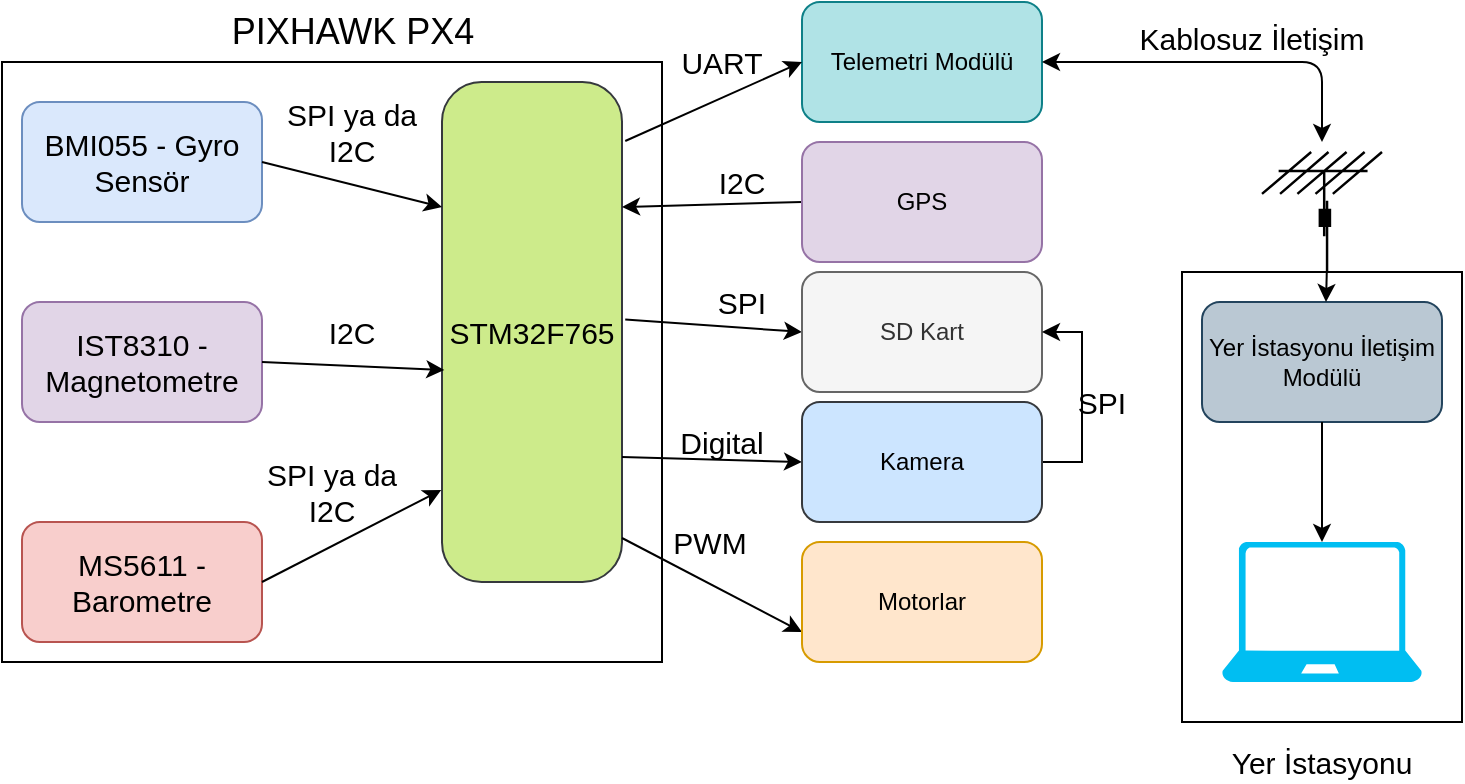 <mxfile version="14.5.10" type="github">
  <diagram id="tKVIa3FBMVcT6cY5Scj_" name="Page-1">
    <mxGraphModel dx="998" dy="548" grid="1" gridSize="10" guides="1" tooltips="1" connect="1" arrows="1" fold="1" page="1" pageScale="1" pageWidth="827" pageHeight="1169" math="0" shadow="0">
      <root>
        <mxCell id="0" />
        <mxCell id="1" parent="0" />
        <mxCell id="ENwuv9KXUSa9GBN87nCl-1" value="&lt;font style=&quot;font-size: 15px&quot;&gt;STM32F765&lt;/font&gt;" style="rounded=1;whiteSpace=wrap;html=1;fillColor=#cdeb8b;strokeColor=#36393d;arcSize=22;" parent="1" vertex="1">
          <mxGeometry x="240" y="100" width="90" height="250" as="geometry" />
        </mxCell>
        <mxCell id="9tuDKPlhs7YXbbd0itj1-3" value="Telemetri Modülü" style="rounded=1;whiteSpace=wrap;html=1;fillColor=#b0e3e6;strokeColor=#0e8088;" parent="1" vertex="1">
          <mxGeometry x="420" y="60" width="120" height="60" as="geometry" />
        </mxCell>
        <mxCell id="9tuDKPlhs7YXbbd0itj1-8" value="" style="endArrow=classic;html=1;entryX=0;entryY=0.75;entryDx=0;entryDy=0;exitX=1;exitY=0.912;exitDx=0;exitDy=0;exitPerimeter=0;" parent="1" source="ENwuv9KXUSa9GBN87nCl-1" target="UWXWHsnN_4Nre7ef4Hc5-14" edge="1">
          <mxGeometry width="50" height="50" relative="1" as="geometry">
            <mxPoint x="380" y="380" as="sourcePoint" />
            <mxPoint x="460" y="110" as="targetPoint" />
            <Array as="points" />
          </mxGeometry>
        </mxCell>
        <mxCell id="9tuDKPlhs7YXbbd0itj1-10" value="" style="endArrow=classic;html=1;entryX=0;entryY=0.5;entryDx=0;entryDy=0;exitX=1.018;exitY=0.475;exitDx=0;exitDy=0;exitPerimeter=0;" parent="1" source="ENwuv9KXUSa9GBN87nCl-1" target="UWXWHsnN_4Nre7ef4Hc5-16" edge="1">
          <mxGeometry width="50" height="50" relative="1" as="geometry">
            <mxPoint x="590" y="320" as="sourcePoint" />
            <mxPoint x="710" y="440" as="targetPoint" />
          </mxGeometry>
        </mxCell>
        <mxCell id="016LvDlobwKWfPH8vDzo-3" value="&lt;font style=&quot;font-size: 15px&quot;&gt;I2C&lt;/font&gt;" style="text;html=1;strokeColor=none;fillColor=none;align=center;verticalAlign=middle;whiteSpace=wrap;rounded=0;" parent="1" vertex="1">
          <mxGeometry x="370" y="140" width="40" height="20" as="geometry" />
        </mxCell>
        <mxCell id="016LvDlobwKWfPH8vDzo-4" value="&lt;font style=&quot;font-size: 15px&quot;&gt;PWM&lt;/font&gt;" style="text;html=1;strokeColor=none;fillColor=none;align=center;verticalAlign=middle;whiteSpace=wrap;rounded=0;" parent="1" vertex="1">
          <mxGeometry x="353.5" y="320" width="40" height="20" as="geometry" />
        </mxCell>
        <mxCell id="016LvDlobwKWfPH8vDzo-7" value="" style="endArrow=classic;html=1;exitX=1;exitY=0.75;exitDx=0;exitDy=0;entryX=0;entryY=0.5;entryDx=0;entryDy=0;" parent="1" source="ENwuv9KXUSa9GBN87nCl-1" target="UWXWHsnN_4Nre7ef4Hc5-17" edge="1">
          <mxGeometry width="50" height="50" relative="1" as="geometry">
            <mxPoint x="590" y="310" as="sourcePoint" />
            <mxPoint x="640" y="260" as="targetPoint" />
          </mxGeometry>
        </mxCell>
        <mxCell id="TPGLD9OjjRFRo52PgCfq-1" value="&lt;font style=&quot;font-size: 15px&quot;&gt;SPI&lt;/font&gt;" style="text;html=1;strokeColor=none;fillColor=none;align=center;verticalAlign=middle;whiteSpace=wrap;rounded=0;" parent="1" vertex="1">
          <mxGeometry x="370" y="200" width="40" height="20" as="geometry" />
        </mxCell>
        <mxCell id="UWXWHsnN_4Nre7ef4Hc5-1" value="&lt;font style=&quot;font-size: 15px&quot;&gt;UART&lt;/font&gt;" style="text;html=1;strokeColor=none;fillColor=none;align=center;verticalAlign=middle;whiteSpace=wrap;rounded=0;" vertex="1" parent="1">
          <mxGeometry x="360" y="80" width="40" height="20" as="geometry" />
        </mxCell>
        <mxCell id="UWXWHsnN_4Nre7ef4Hc5-5" value="" style="endArrow=classic;html=1;entryX=0;entryY=0.5;entryDx=0;entryDy=0;exitX=1.018;exitY=0.118;exitDx=0;exitDy=0;exitPerimeter=0;" edge="1" parent="1" source="ENwuv9KXUSa9GBN87nCl-1" target="9tuDKPlhs7YXbbd0itj1-3">
          <mxGeometry width="50" height="50" relative="1" as="geometry">
            <mxPoint x="370" y="430" as="sourcePoint" />
            <mxPoint x="640" y="270" as="targetPoint" />
          </mxGeometry>
        </mxCell>
        <mxCell id="UWXWHsnN_4Nre7ef4Hc5-6" value="&lt;font style=&quot;font-size: 15px&quot;&gt;Digital&lt;/font&gt;" style="text;html=1;strokeColor=none;fillColor=none;align=center;verticalAlign=middle;whiteSpace=wrap;rounded=0;" vertex="1" parent="1">
          <mxGeometry x="360" y="270" width="40" height="20" as="geometry" />
        </mxCell>
        <mxCell id="UWXWHsnN_4Nre7ef4Hc5-11" value="&lt;font style=&quot;font-size: 15px&quot;&gt;SPI&lt;/font&gt;" style="text;html=1;strokeColor=none;fillColor=none;align=center;verticalAlign=middle;whiteSpace=wrap;rounded=0;" vertex="1" parent="1">
          <mxGeometry x="550" y="250" width="40" height="20" as="geometry" />
        </mxCell>
        <mxCell id="UWXWHsnN_4Nre7ef4Hc5-13" value="" style="endArrow=classic;html=1;exitX=0;exitY=0.5;exitDx=0;exitDy=0;entryX=1;entryY=0.25;entryDx=0;entryDy=0;" edge="1" parent="1" source="UWXWHsnN_4Nre7ef4Hc5-15" target="ENwuv9KXUSa9GBN87nCl-1">
          <mxGeometry width="50" height="50" relative="1" as="geometry">
            <mxPoint x="730" y="210" as="sourcePoint" />
            <mxPoint x="640" y="260" as="targetPoint" />
          </mxGeometry>
        </mxCell>
        <mxCell id="UWXWHsnN_4Nre7ef4Hc5-14" value="Motorlar" style="rounded=1;whiteSpace=wrap;html=1;fillColor=#ffe6cc;strokeColor=#d79b00;" vertex="1" parent="1">
          <mxGeometry x="420" y="330" width="120" height="60" as="geometry" />
        </mxCell>
        <mxCell id="UWXWHsnN_4Nre7ef4Hc5-15" value="GPS" style="rounded=1;whiteSpace=wrap;html=1;fillColor=#e1d5e7;strokeColor=#9673a6;" vertex="1" parent="1">
          <mxGeometry x="420" y="130" width="120" height="60" as="geometry" />
        </mxCell>
        <mxCell id="UWXWHsnN_4Nre7ef4Hc5-16" value="SD Kart" style="rounded=1;whiteSpace=wrap;html=1;fillColor=#f5f5f5;strokeColor=#666666;fontColor=#333333;" vertex="1" parent="1">
          <mxGeometry x="420" y="195" width="120" height="60" as="geometry" />
        </mxCell>
        <mxCell id="UWXWHsnN_4Nre7ef4Hc5-19" style="edgeStyle=orthogonalEdgeStyle;rounded=0;orthogonalLoop=1;jettySize=auto;html=1;exitX=1;exitY=0.5;exitDx=0;exitDy=0;entryX=1;entryY=0.5;entryDx=0;entryDy=0;" edge="1" parent="1" source="UWXWHsnN_4Nre7ef4Hc5-17" target="UWXWHsnN_4Nre7ef4Hc5-16">
          <mxGeometry relative="1" as="geometry" />
        </mxCell>
        <mxCell id="UWXWHsnN_4Nre7ef4Hc5-17" value="Kamera" style="rounded=1;whiteSpace=wrap;html=1;fillColor=#cce5ff;strokeColor=#36393d;" vertex="1" parent="1">
          <mxGeometry x="420" y="260" width="120" height="60" as="geometry" />
        </mxCell>
        <mxCell id="UWXWHsnN_4Nre7ef4Hc5-21" value="&lt;font style=&quot;font-size: 15px&quot;&gt;BMI055 - Gyro Sensör&lt;/font&gt;" style="rounded=1;whiteSpace=wrap;html=1;fillColor=#dae8fc;strokeColor=#6c8ebf;" vertex="1" parent="1">
          <mxGeometry x="30" y="110" width="120" height="60" as="geometry" />
        </mxCell>
        <mxCell id="UWXWHsnN_4Nre7ef4Hc5-22" value="" style="endArrow=classic;html=1;exitX=1;exitY=0.5;exitDx=0;exitDy=0;entryX=0;entryY=0.25;entryDx=0;entryDy=0;" edge="1" parent="1" source="UWXWHsnN_4Nre7ef4Hc5-21" target="ENwuv9KXUSa9GBN87nCl-1">
          <mxGeometry width="50" height="50" relative="1" as="geometry">
            <mxPoint x="370" y="330" as="sourcePoint" />
            <mxPoint x="420" y="280" as="targetPoint" />
          </mxGeometry>
        </mxCell>
        <mxCell id="UWXWHsnN_4Nre7ef4Hc5-23" value="&lt;font style=&quot;font-size: 15px&quot;&gt;SPI ya da I2C&lt;/font&gt;" style="text;html=1;strokeColor=none;fillColor=none;align=center;verticalAlign=middle;whiteSpace=wrap;rounded=0;" vertex="1" parent="1">
          <mxGeometry x="150" y="110" width="90" height="30" as="geometry" />
        </mxCell>
        <mxCell id="UWXWHsnN_4Nre7ef4Hc5-25" value="&lt;font style=&quot;font-size: 15px&quot;&gt;IST8310 - Magnetometre&lt;/font&gt;" style="rounded=1;whiteSpace=wrap;html=1;fillColor=#e1d5e7;strokeColor=#9673a6;" vertex="1" parent="1">
          <mxGeometry x="30" y="210" width="120" height="60" as="geometry" />
        </mxCell>
        <mxCell id="UWXWHsnN_4Nre7ef4Hc5-26" value="" style="endArrow=classic;html=1;exitX=1;exitY=0.5;exitDx=0;exitDy=0;entryX=0.013;entryY=0.576;entryDx=0;entryDy=0;entryPerimeter=0;" edge="1" parent="1" source="UWXWHsnN_4Nre7ef4Hc5-25" target="ENwuv9KXUSa9GBN87nCl-1">
          <mxGeometry width="50" height="50" relative="1" as="geometry">
            <mxPoint x="370" y="300" as="sourcePoint" />
            <mxPoint x="420" y="250" as="targetPoint" />
          </mxGeometry>
        </mxCell>
        <mxCell id="UWXWHsnN_4Nre7ef4Hc5-27" value="&lt;font style=&quot;font-size: 15px&quot;&gt;I2C&lt;/font&gt;" style="text;html=1;strokeColor=none;fillColor=none;align=center;verticalAlign=middle;whiteSpace=wrap;rounded=0;" vertex="1" parent="1">
          <mxGeometry x="175" y="215" width="40" height="20" as="geometry" />
        </mxCell>
        <mxCell id="UWXWHsnN_4Nre7ef4Hc5-29" value="&lt;font style=&quot;font-size: 15px&quot;&gt;MS5611 - Barometre&lt;/font&gt;" style="rounded=1;whiteSpace=wrap;html=1;fillColor=#f8cecc;strokeColor=#b85450;" vertex="1" parent="1">
          <mxGeometry x="30" y="320" width="120" height="60" as="geometry" />
        </mxCell>
        <mxCell id="UWXWHsnN_4Nre7ef4Hc5-30" value="" style="endArrow=classic;html=1;exitX=1;exitY=0.5;exitDx=0;exitDy=0;entryX=-0.004;entryY=0.816;entryDx=0;entryDy=0;entryPerimeter=0;" edge="1" parent="1" source="UWXWHsnN_4Nre7ef4Hc5-29" target="ENwuv9KXUSa9GBN87nCl-1">
          <mxGeometry width="50" height="50" relative="1" as="geometry">
            <mxPoint x="370" y="290" as="sourcePoint" />
            <mxPoint x="420" y="240" as="targetPoint" />
          </mxGeometry>
        </mxCell>
        <mxCell id="UWXWHsnN_4Nre7ef4Hc5-31" value="&lt;font style=&quot;font-size: 15px&quot;&gt;SPI ya da I2C&lt;/font&gt;" style="text;html=1;strokeColor=none;fillColor=none;align=center;verticalAlign=middle;whiteSpace=wrap;rounded=0;" vertex="1" parent="1">
          <mxGeometry x="140" y="290" width="90" height="30" as="geometry" />
        </mxCell>
        <mxCell id="UWXWHsnN_4Nre7ef4Hc5-32" value="" style="rounded=0;whiteSpace=wrap;html=1;fillColor=none;" vertex="1" parent="1">
          <mxGeometry x="20" y="90" width="330" height="300" as="geometry" />
        </mxCell>
        <mxCell id="UWXWHsnN_4Nre7ef4Hc5-33" value="&lt;font style=&quot;font-size: 18px&quot;&gt;PIXHAWK PX4&lt;/font&gt;" style="text;html=1;strokeColor=none;fillColor=none;align=center;verticalAlign=middle;whiteSpace=wrap;rounded=0;" vertex="1" parent="1">
          <mxGeometry x="122.5" y="70" width="145" height="10" as="geometry" />
        </mxCell>
        <mxCell id="UWXWHsnN_4Nre7ef4Hc5-38" value="" style="endArrow=classic;startArrow=classic;html=1;entryX=1;entryY=0.5;entryDx=0;entryDy=0;" edge="1" parent="1" target="9tuDKPlhs7YXbbd0itj1-3">
          <mxGeometry width="50" height="50" relative="1" as="geometry">
            <mxPoint x="680" y="130" as="sourcePoint" />
            <mxPoint x="460" y="220" as="targetPoint" />
            <Array as="points">
              <mxPoint x="680" y="90" />
            </Array>
          </mxGeometry>
        </mxCell>
        <mxCell id="UWXWHsnN_4Nre7ef4Hc5-39" value="Yer İstasyonu İletişim Modülü" style="rounded=1;whiteSpace=wrap;html=1;fillColor=#bac8d3;strokeColor=#23445d;" vertex="1" parent="1">
          <mxGeometry x="620" y="210" width="120" height="60" as="geometry" />
        </mxCell>
        <mxCell id="UWXWHsnN_4Nre7ef4Hc5-40" value="&lt;font style=&quot;font-size: 15px&quot;&gt;Kablosuz İletişim&lt;/font&gt;" style="text;html=1;strokeColor=none;fillColor=none;align=center;verticalAlign=middle;whiteSpace=wrap;rounded=0;" vertex="1" parent="1">
          <mxGeometry x="570" y="70" width="150" height="15" as="geometry" />
        </mxCell>
        <mxCell id="UWXWHsnN_4Nre7ef4Hc5-41" value="" style="verticalLabelPosition=bottom;html=1;verticalAlign=top;align=center;strokeColor=none;fillColor=#00BEF2;shape=mxgraph.azure.laptop;pointerEvents=1;" vertex="1" parent="1">
          <mxGeometry x="630" y="330" width="100" height="70" as="geometry" />
        </mxCell>
        <mxCell id="UWXWHsnN_4Nre7ef4Hc5-44" style="edgeStyle=orthogonalEdgeStyle;rounded=0;orthogonalLoop=1;jettySize=auto;html=1;exitX=0.54;exitY=1;exitDx=0;exitDy=0;exitPerimeter=0;" edge="1" parent="1" source="UWXWHsnN_4Nre7ef4Hc5-42">
          <mxGeometry relative="1" as="geometry">
            <mxPoint x="682" y="210" as="targetPoint" />
          </mxGeometry>
        </mxCell>
        <mxCell id="UWXWHsnN_4Nre7ef4Hc5-42" value="" style="shape=mxgraph.cisco.wireless.antenna;html=1;pointerEvents=1;dashed=0;fillColor=#036897;strokeColor=#ffffff;strokeWidth=2;verticalLabelPosition=bottom;verticalAlign=top;align=center;outlineConnect=0;" vertex="1" parent="1">
          <mxGeometry x="650" y="135" width="60" height="60" as="geometry" />
        </mxCell>
        <mxCell id="UWXWHsnN_4Nre7ef4Hc5-45" value="" style="rounded=0;whiteSpace=wrap;html=1;fillColor=none;gradientColor=none;" vertex="1" parent="1">
          <mxGeometry x="610" y="195" width="140" height="225" as="geometry" />
        </mxCell>
        <mxCell id="UWXWHsnN_4Nre7ef4Hc5-46" value="" style="endArrow=classic;html=1;exitX=0.5;exitY=1;exitDx=0;exitDy=0;entryX=0.5;entryY=0;entryDx=0;entryDy=0;entryPerimeter=0;" edge="1" parent="1" source="UWXWHsnN_4Nre7ef4Hc5-39" target="UWXWHsnN_4Nre7ef4Hc5-41">
          <mxGeometry width="50" height="50" relative="1" as="geometry">
            <mxPoint x="530" y="450" as="sourcePoint" />
            <mxPoint x="480" y="200" as="targetPoint" />
          </mxGeometry>
        </mxCell>
        <mxCell id="UWXWHsnN_4Nre7ef4Hc5-48" value="&lt;font style=&quot;font-size: 15px&quot;&gt;Yer İstasyonu&lt;/font&gt;" style="text;html=1;strokeColor=none;fillColor=none;align=center;verticalAlign=middle;whiteSpace=wrap;rounded=0;" vertex="1" parent="1">
          <mxGeometry x="620" y="430" width="120" height="20" as="geometry" />
        </mxCell>
      </root>
    </mxGraphModel>
  </diagram>
</mxfile>
